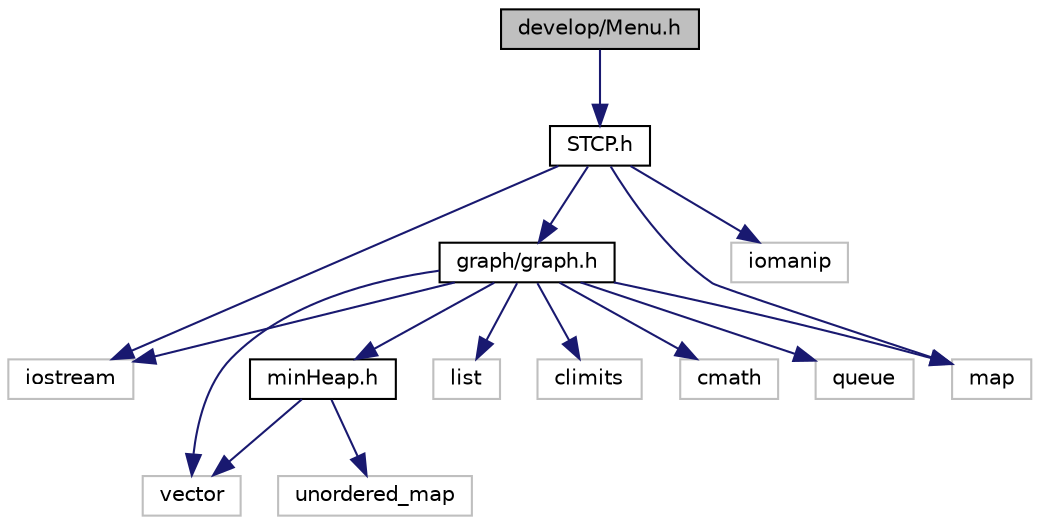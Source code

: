 digraph "develop/Menu.h"
{
 // LATEX_PDF_SIZE
  bgcolor="transparent";
  edge [fontname="Helvetica",fontsize="10",labelfontname="Helvetica",labelfontsize="10"];
  node [fontname="Helvetica",fontsize="10",shape=record];
  Node1 [label="develop/Menu.h",height=0.2,width=0.4,color="black", fillcolor="grey75", style="filled", fontcolor="black",tooltip=" "];
  Node1 -> Node2 [color="midnightblue",fontsize="10",style="solid"];
  Node2 [label="STCP.h",height=0.2,width=0.4,color="black",URL="$STCP_8h.html",tooltip=" "];
  Node2 -> Node3 [color="midnightblue",fontsize="10",style="solid"];
  Node3 [label="graph/graph.h",height=0.2,width=0.4,color="black",URL="$graph_8h.html",tooltip=" "];
  Node3 -> Node4 [color="midnightblue",fontsize="10",style="solid"];
  Node4 [label="minHeap.h",height=0.2,width=0.4,color="black",URL="$minHeap_8h.html",tooltip=" "];
  Node4 -> Node5 [color="midnightblue",fontsize="10",style="solid"];
  Node5 [label="vector",height=0.2,width=0.4,color="grey75",tooltip=" "];
  Node4 -> Node6 [color="midnightblue",fontsize="10",style="solid"];
  Node6 [label="unordered_map",height=0.2,width=0.4,color="grey75",tooltip=" "];
  Node3 -> Node5 [color="midnightblue",fontsize="10",style="solid"];
  Node3 -> Node7 [color="midnightblue",fontsize="10",style="solid"];
  Node7 [label="list",height=0.2,width=0.4,color="grey75",tooltip=" "];
  Node3 -> Node8 [color="midnightblue",fontsize="10",style="solid"];
  Node8 [label="iostream",height=0.2,width=0.4,color="grey75",tooltip=" "];
  Node3 -> Node9 [color="midnightblue",fontsize="10",style="solid"];
  Node9 [label="map",height=0.2,width=0.4,color="grey75",tooltip=" "];
  Node3 -> Node10 [color="midnightblue",fontsize="10",style="solid"];
  Node10 [label="climits",height=0.2,width=0.4,color="grey75",tooltip=" "];
  Node3 -> Node11 [color="midnightblue",fontsize="10",style="solid"];
  Node11 [label="cmath",height=0.2,width=0.4,color="grey75",tooltip=" "];
  Node3 -> Node12 [color="midnightblue",fontsize="10",style="solid"];
  Node12 [label="queue",height=0.2,width=0.4,color="grey75",tooltip=" "];
  Node2 -> Node9 [color="midnightblue",fontsize="10",style="solid"];
  Node2 -> Node13 [color="midnightblue",fontsize="10",style="solid"];
  Node13 [label="iomanip",height=0.2,width=0.4,color="grey75",tooltip=" "];
  Node2 -> Node8 [color="midnightblue",fontsize="10",style="solid"];
}
